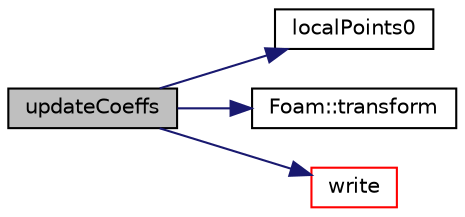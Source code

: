 digraph "updateCoeffs"
{
  bgcolor="transparent";
  edge [fontname="Helvetica",fontsize="10",labelfontname="Helvetica",labelfontsize="10"];
  node [fontname="Helvetica",fontsize="10",shape=record];
  rankdir="LR";
  Node1 [label="updateCoeffs",height=0.2,width=0.4,color="black", fillcolor="grey75", style="filled", fontcolor="black"];
  Node1 -> Node2 [color="midnightblue",fontsize="10",style="solid",fontname="Helvetica"];
  Node2 [label="localPoints0",height=0.2,width=0.4,color="black",URL="$a02365.html#ab16d4dc888849981f208107a030a98b4"];
  Node1 -> Node3 [color="midnightblue",fontsize="10",style="solid",fontname="Helvetica"];
  Node3 [label="Foam::transform",height=0.2,width=0.4,color="black",URL="$a10733.html#a919915170941701c1223291531ad010c"];
  Node1 -> Node4 [color="midnightblue",fontsize="10",style="solid",fontname="Helvetica"];
  Node4 [label="write",height=0.2,width=0.4,color="red",URL="$a02365.html#a0941061ad5a26be83b4107d05750ace6",tooltip="Write. "];
}
